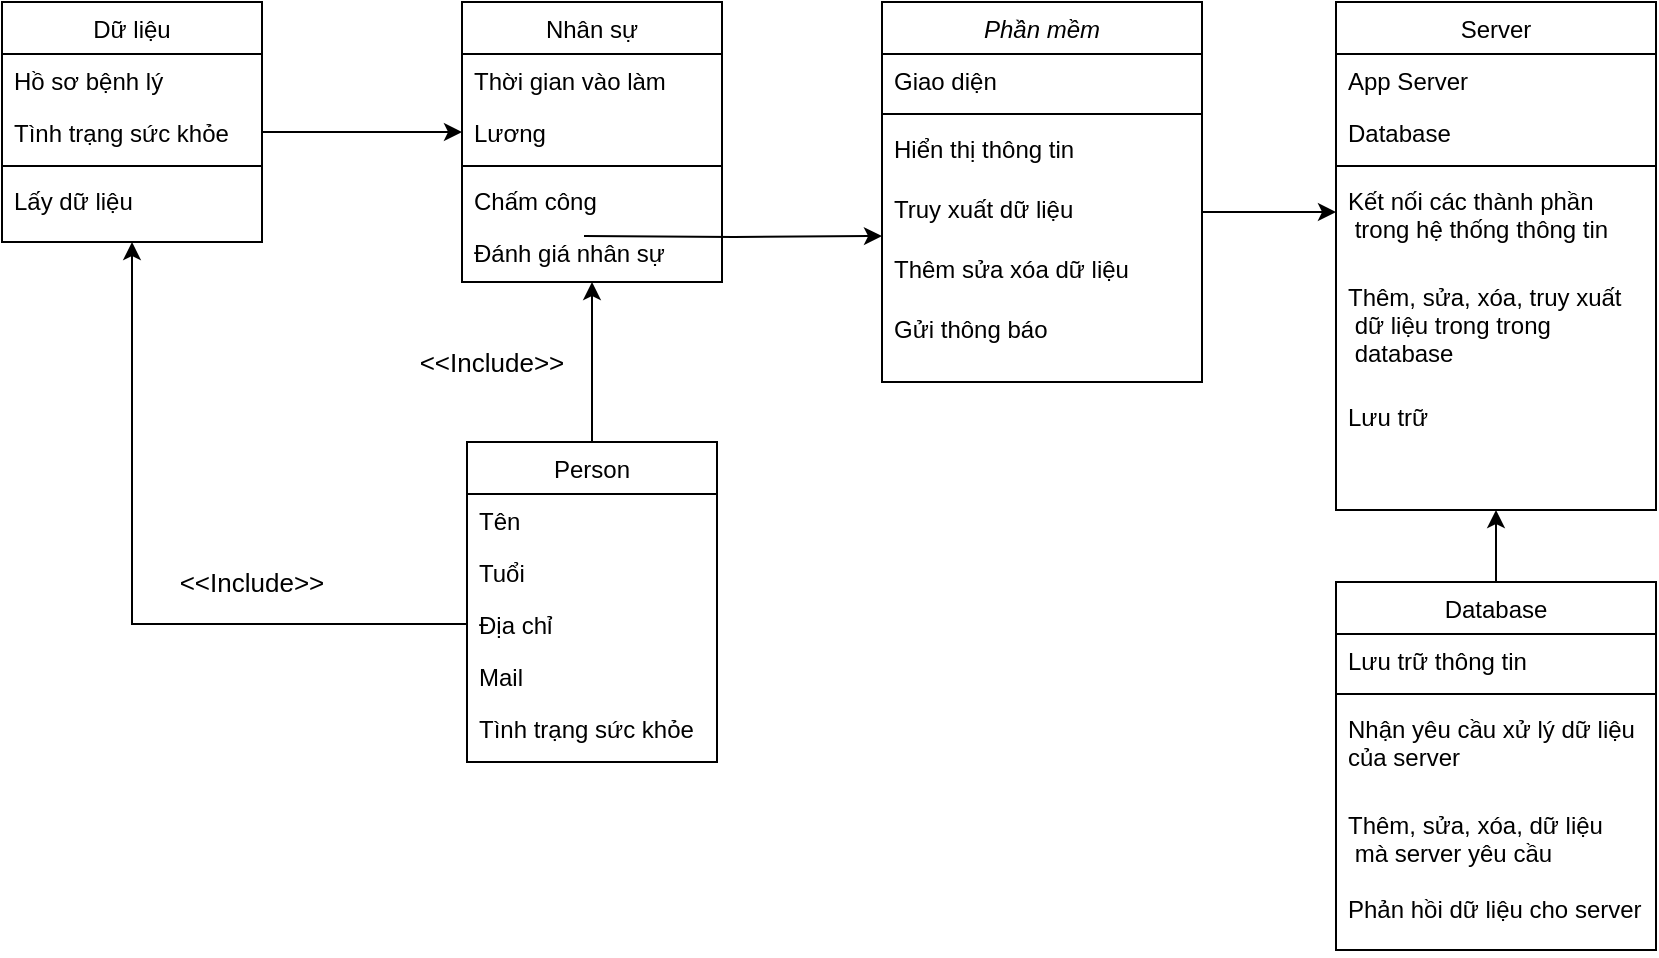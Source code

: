 <mxfile version="15.2.5" type="github">
  <diagram id="C5RBs43oDa-KdzZeNtuy" name="Page-1">
    <mxGraphModel dx="1422" dy="794" grid="1" gridSize="10" guides="1" tooltips="1" connect="1" arrows="1" fold="1" page="1" pageScale="1" pageWidth="827" pageHeight="1169" math="0" shadow="0">
      <root>
        <mxCell id="WIyWlLk6GJQsqaUBKTNV-0" />
        <mxCell id="WIyWlLk6GJQsqaUBKTNV-1" parent="WIyWlLk6GJQsqaUBKTNV-0" />
        <mxCell id="zkfFHV4jXpPFQw0GAbJ--0" value="Phần mềm" style="swimlane;fontStyle=2;align=center;verticalAlign=top;childLayout=stackLayout;horizontal=1;startSize=26;horizontalStack=0;resizeParent=1;resizeLast=0;collapsible=1;marginBottom=0;rounded=0;shadow=0;strokeWidth=1;" parent="WIyWlLk6GJQsqaUBKTNV-1" vertex="1">
          <mxGeometry x="440" y="140" width="160" height="190" as="geometry">
            <mxRectangle x="230" y="140" width="160" height="26" as="alternateBounds" />
          </mxGeometry>
        </mxCell>
        <mxCell id="zkfFHV4jXpPFQw0GAbJ--1" value="Giao diện" style="text;align=left;verticalAlign=top;spacingLeft=4;spacingRight=4;overflow=hidden;rotatable=0;points=[[0,0.5],[1,0.5]];portConstraint=eastwest;" parent="zkfFHV4jXpPFQw0GAbJ--0" vertex="1">
          <mxGeometry y="26" width="160" height="26" as="geometry" />
        </mxCell>
        <mxCell id="zkfFHV4jXpPFQw0GAbJ--4" value="" style="line;html=1;strokeWidth=1;align=left;verticalAlign=middle;spacingTop=-1;spacingLeft=3;spacingRight=3;rotatable=0;labelPosition=right;points=[];portConstraint=eastwest;" parent="zkfFHV4jXpPFQw0GAbJ--0" vertex="1">
          <mxGeometry y="52" width="160" height="8" as="geometry" />
        </mxCell>
        <mxCell id="zkfFHV4jXpPFQw0GAbJ--5" value="Hiển thị thông tin" style="text;align=left;verticalAlign=top;spacingLeft=4;spacingRight=4;overflow=hidden;rotatable=0;points=[[0,0.5],[1,0.5]];portConstraint=eastwest;" parent="zkfFHV4jXpPFQw0GAbJ--0" vertex="1">
          <mxGeometry y="60" width="160" height="30" as="geometry" />
        </mxCell>
        <mxCell id="jKPWdIinencNMTL4aML7-31" value="Truy xuất dữ liệu" style="text;align=left;verticalAlign=top;spacingLeft=4;spacingRight=4;overflow=hidden;rotatable=0;points=[[0,0.5],[1,0.5]];portConstraint=eastwest;" vertex="1" parent="zkfFHV4jXpPFQw0GAbJ--0">
          <mxGeometry y="90" width="160" height="30" as="geometry" />
        </mxCell>
        <mxCell id="jKPWdIinencNMTL4aML7-32" value="Thêm sửa xóa dữ liệu" style="text;align=left;verticalAlign=top;spacingLeft=4;spacingRight=4;overflow=hidden;rotatable=0;points=[[0,0.5],[1,0.5]];portConstraint=eastwest;" vertex="1" parent="zkfFHV4jXpPFQw0GAbJ--0">
          <mxGeometry y="120" width="160" height="30" as="geometry" />
        </mxCell>
        <mxCell id="jKPWdIinencNMTL4aML7-33" value="Gửi thông báo" style="text;align=left;verticalAlign=top;spacingLeft=4;spacingRight=4;overflow=hidden;rotatable=0;points=[[0,0.5],[1,0.5]];portConstraint=eastwest;" vertex="1" parent="zkfFHV4jXpPFQw0GAbJ--0">
          <mxGeometry y="150" width="160" height="30" as="geometry" />
        </mxCell>
        <mxCell id="zkfFHV4jXpPFQw0GAbJ--17" value="Nhân sự" style="swimlane;fontStyle=0;align=center;verticalAlign=top;childLayout=stackLayout;horizontal=1;startSize=26;horizontalStack=0;resizeParent=1;resizeLast=0;collapsible=1;marginBottom=0;rounded=0;shadow=0;strokeWidth=1;" parent="WIyWlLk6GJQsqaUBKTNV-1" vertex="1">
          <mxGeometry x="230" y="140" width="130" height="140" as="geometry">
            <mxRectangle x="550" y="140" width="160" height="26" as="alternateBounds" />
          </mxGeometry>
        </mxCell>
        <mxCell id="zkfFHV4jXpPFQw0GAbJ--22" value="Thời gian vào làm" style="text;align=left;verticalAlign=top;spacingLeft=4;spacingRight=4;overflow=hidden;rotatable=0;points=[[0,0.5],[1,0.5]];portConstraint=eastwest;rounded=0;shadow=0;html=0;" parent="zkfFHV4jXpPFQw0GAbJ--17" vertex="1">
          <mxGeometry y="26" width="130" height="26" as="geometry" />
        </mxCell>
        <mxCell id="jKPWdIinencNMTL4aML7-39" value="Lương" style="text;align=left;verticalAlign=top;spacingLeft=4;spacingRight=4;overflow=hidden;rotatable=0;points=[[0,0.5],[1,0.5]];portConstraint=eastwest;rounded=0;shadow=0;html=0;" vertex="1" parent="zkfFHV4jXpPFQw0GAbJ--17">
          <mxGeometry y="52" width="130" height="26" as="geometry" />
        </mxCell>
        <mxCell id="zkfFHV4jXpPFQw0GAbJ--23" value="" style="line;html=1;strokeWidth=1;align=left;verticalAlign=middle;spacingTop=-1;spacingLeft=3;spacingRight=3;rotatable=0;labelPosition=right;points=[];portConstraint=eastwest;" parent="zkfFHV4jXpPFQw0GAbJ--17" vertex="1">
          <mxGeometry y="78" width="130" height="8" as="geometry" />
        </mxCell>
        <mxCell id="jKPWdIinencNMTL4aML7-40" value="Chấm công" style="text;align=left;verticalAlign=top;spacingLeft=4;spacingRight=4;overflow=hidden;rotatable=0;points=[[0,0.5],[1,0.5]];portConstraint=eastwest;rounded=0;shadow=0;html=0;" vertex="1" parent="zkfFHV4jXpPFQw0GAbJ--17">
          <mxGeometry y="86" width="130" height="26" as="geometry" />
        </mxCell>
        <mxCell id="zkfFHV4jXpPFQw0GAbJ--24" value="Đánh giá nhân sự" style="text;align=left;verticalAlign=top;spacingLeft=4;spacingRight=4;overflow=hidden;rotatable=0;points=[[0,0.5],[1,0.5]];portConstraint=eastwest;" parent="zkfFHV4jXpPFQw0GAbJ--17" vertex="1">
          <mxGeometry y="112" width="130" height="26" as="geometry" />
        </mxCell>
        <mxCell id="jKPWdIinencNMTL4aML7-5" value="Server" style="swimlane;fontStyle=0;align=center;verticalAlign=top;childLayout=stackLayout;horizontal=1;startSize=26;horizontalStack=0;resizeParent=1;resizeLast=0;collapsible=1;marginBottom=0;rounded=0;shadow=0;strokeWidth=1;" vertex="1" parent="WIyWlLk6GJQsqaUBKTNV-1">
          <mxGeometry x="667" y="140" width="160" height="254" as="geometry">
            <mxRectangle x="130" y="380" width="160" height="26" as="alternateBounds" />
          </mxGeometry>
        </mxCell>
        <mxCell id="jKPWdIinencNMTL4aML7-6" value="App Server" style="text;align=left;verticalAlign=top;spacingLeft=4;spacingRight=4;overflow=hidden;rotatable=0;points=[[0,0.5],[1,0.5]];portConstraint=eastwest;" vertex="1" parent="jKPWdIinencNMTL4aML7-5">
          <mxGeometry y="26" width="160" height="26" as="geometry" />
        </mxCell>
        <mxCell id="jKPWdIinencNMTL4aML7-13" value="Database" style="text;align=left;verticalAlign=top;spacingLeft=4;spacingRight=4;overflow=hidden;rotatable=0;points=[[0,0.5],[1,0.5]];portConstraint=eastwest;rounded=0;shadow=0;html=0;" vertex="1" parent="jKPWdIinencNMTL4aML7-5">
          <mxGeometry y="52" width="160" height="26" as="geometry" />
        </mxCell>
        <mxCell id="jKPWdIinencNMTL4aML7-8" value="" style="line;html=1;strokeWidth=1;align=left;verticalAlign=middle;spacingTop=-1;spacingLeft=3;spacingRight=3;rotatable=0;labelPosition=right;points=[];portConstraint=eastwest;" vertex="1" parent="jKPWdIinencNMTL4aML7-5">
          <mxGeometry y="78" width="160" height="8" as="geometry" />
        </mxCell>
        <mxCell id="jKPWdIinencNMTL4aML7-10" value="Kết nối các thành phần&#xa; trong hệ thống thông tin" style="text;align=left;verticalAlign=top;spacingLeft=4;spacingRight=4;overflow=hidden;rotatable=0;points=[[0,0.5],[1,0.5]];portConstraint=eastwest;" vertex="1" parent="jKPWdIinencNMTL4aML7-5">
          <mxGeometry y="86" width="160" height="48" as="geometry" />
        </mxCell>
        <mxCell id="jKPWdIinencNMTL4aML7-14" value="Thêm, sửa, xóa, truy xuất&#xa; dữ liệu trong trong&#xa; database" style="text;align=left;verticalAlign=top;spacingLeft=4;spacingRight=4;overflow=hidden;rotatable=0;points=[[0,0.5],[1,0.5]];portConstraint=eastwest;" vertex="1" parent="jKPWdIinencNMTL4aML7-5">
          <mxGeometry y="134" width="160" height="60" as="geometry" />
        </mxCell>
        <mxCell id="jKPWdIinencNMTL4aML7-15" value="Lưu trữ" style="text;align=left;verticalAlign=top;spacingLeft=4;spacingRight=4;overflow=hidden;rotatable=0;points=[[0,0.5],[1,0.5]];portConstraint=eastwest;" vertex="1" parent="jKPWdIinencNMTL4aML7-5">
          <mxGeometry y="194" width="160" height="34" as="geometry" />
        </mxCell>
        <mxCell id="jKPWdIinencNMTL4aML7-38" style="edgeStyle=orthogonalEdgeStyle;rounded=0;orthogonalLoop=1;jettySize=auto;html=1;exitX=0.5;exitY=0;exitDx=0;exitDy=0;entryX=0.5;entryY=1;entryDx=0;entryDy=0;fontSize=13;" edge="1" parent="WIyWlLk6GJQsqaUBKTNV-1" source="jKPWdIinencNMTL4aML7-16" target="zkfFHV4jXpPFQw0GAbJ--17">
          <mxGeometry relative="1" as="geometry" />
        </mxCell>
        <mxCell id="jKPWdIinencNMTL4aML7-16" value="Person" style="swimlane;fontStyle=0;align=center;verticalAlign=top;childLayout=stackLayout;horizontal=1;startSize=26;horizontalStack=0;resizeParent=1;resizeLast=0;collapsible=1;marginBottom=0;rounded=0;shadow=0;strokeWidth=1;" vertex="1" parent="WIyWlLk6GJQsqaUBKTNV-1">
          <mxGeometry x="232.5" y="360" width="125" height="160" as="geometry">
            <mxRectangle x="550" y="140" width="160" height="26" as="alternateBounds" />
          </mxGeometry>
        </mxCell>
        <mxCell id="jKPWdIinencNMTL4aML7-17" value="Tên" style="text;align=left;verticalAlign=top;spacingLeft=4;spacingRight=4;overflow=hidden;rotatable=0;points=[[0,0.5],[1,0.5]];portConstraint=eastwest;rounded=0;shadow=0;html=0;" vertex="1" parent="jKPWdIinencNMTL4aML7-16">
          <mxGeometry y="26" width="125" height="26" as="geometry" />
        </mxCell>
        <mxCell id="jKPWdIinencNMTL4aML7-18" value="Tuổi" style="text;align=left;verticalAlign=top;spacingLeft=4;spacingRight=4;overflow=hidden;rotatable=0;points=[[0,0.5],[1,0.5]];portConstraint=eastwest;rounded=0;shadow=0;html=0;" vertex="1" parent="jKPWdIinencNMTL4aML7-16">
          <mxGeometry y="52" width="125" height="26" as="geometry" />
        </mxCell>
        <mxCell id="jKPWdIinencNMTL4aML7-19" value="Địa chỉ" style="text;align=left;verticalAlign=top;spacingLeft=4;spacingRight=4;overflow=hidden;rotatable=0;points=[[0,0.5],[1,0.5]];portConstraint=eastwest;rounded=0;shadow=0;html=0;" vertex="1" parent="jKPWdIinencNMTL4aML7-16">
          <mxGeometry y="78" width="125" height="26" as="geometry" />
        </mxCell>
        <mxCell id="jKPWdIinencNMTL4aML7-20" value="Mail" style="text;align=left;verticalAlign=top;spacingLeft=4;spacingRight=4;overflow=hidden;rotatable=0;points=[[0,0.5],[1,0.5]];portConstraint=eastwest;rounded=0;shadow=0;html=0;" vertex="1" parent="jKPWdIinencNMTL4aML7-16">
          <mxGeometry y="104" width="125" height="26" as="geometry" />
        </mxCell>
        <mxCell id="jKPWdIinencNMTL4aML7-28" value="Tình trạng sức khỏe" style="text;align=left;verticalAlign=top;spacingLeft=4;spacingRight=4;overflow=hidden;rotatable=0;points=[[0,0.5],[1,0.5]];portConstraint=eastwest;rounded=0;shadow=0;html=0;" vertex="1" parent="jKPWdIinencNMTL4aML7-16">
          <mxGeometry y="130" width="125" height="26" as="geometry" />
        </mxCell>
        <mxCell id="jKPWdIinencNMTL4aML7-27" value="&amp;lt;&amp;lt;Include&amp;gt;&amp;gt;" style="text;html=1;strokeColor=none;fillColor=none;align=center;verticalAlign=middle;whiteSpace=wrap;rounded=0;fontSize=13;" vertex="1" parent="WIyWlLk6GJQsqaUBKTNV-1">
          <mxGeometry x="200" y="310" width="90" height="20" as="geometry" />
        </mxCell>
        <mxCell id="jKPWdIinencNMTL4aML7-34" style="edgeStyle=orthogonalEdgeStyle;rounded=0;orthogonalLoop=1;jettySize=auto;html=1;exitX=1;exitY=0.5;exitDx=0;exitDy=0;fontSize=13;entryX=0;entryY=0.396;entryDx=0;entryDy=0;entryPerimeter=0;" edge="1" parent="WIyWlLk6GJQsqaUBKTNV-1" source="jKPWdIinencNMTL4aML7-31" target="jKPWdIinencNMTL4aML7-10">
          <mxGeometry relative="1" as="geometry">
            <mxPoint x="667" y="244" as="targetPoint" />
          </mxGeometry>
        </mxCell>
        <mxCell id="jKPWdIinencNMTL4aML7-37" style="edgeStyle=orthogonalEdgeStyle;rounded=0;orthogonalLoop=1;jettySize=auto;html=1;entryX=0;entryY=0.9;entryDx=0;entryDy=0;entryPerimeter=0;fontSize=13;" edge="1" parent="WIyWlLk6GJQsqaUBKTNV-1" target="jKPWdIinencNMTL4aML7-31">
          <mxGeometry relative="1" as="geometry">
            <mxPoint x="291" y="257" as="sourcePoint" />
          </mxGeometry>
        </mxCell>
        <mxCell id="jKPWdIinencNMTL4aML7-70" style="edgeStyle=orthogonalEdgeStyle;rounded=0;orthogonalLoop=1;jettySize=auto;html=1;exitX=0.5;exitY=0;exitDx=0;exitDy=0;entryX=0.5;entryY=1;entryDx=0;entryDy=0;fontSize=13;" edge="1" parent="WIyWlLk6GJQsqaUBKTNV-1" source="jKPWdIinencNMTL4aML7-41" target="jKPWdIinencNMTL4aML7-5">
          <mxGeometry relative="1" as="geometry" />
        </mxCell>
        <mxCell id="jKPWdIinencNMTL4aML7-41" value="Database" style="swimlane;fontStyle=0;align=center;verticalAlign=top;childLayout=stackLayout;horizontal=1;startSize=26;horizontalStack=0;resizeParent=1;resizeLast=0;collapsible=1;marginBottom=0;rounded=0;shadow=0;strokeWidth=1;" vertex="1" parent="WIyWlLk6GJQsqaUBKTNV-1">
          <mxGeometry x="667" y="430" width="160" height="184" as="geometry">
            <mxRectangle x="130" y="380" width="160" height="26" as="alternateBounds" />
          </mxGeometry>
        </mxCell>
        <mxCell id="jKPWdIinencNMTL4aML7-42" value="Lưu trữ thông tin" style="text;align=left;verticalAlign=top;spacingLeft=4;spacingRight=4;overflow=hidden;rotatable=0;points=[[0,0.5],[1,0.5]];portConstraint=eastwest;" vertex="1" parent="jKPWdIinencNMTL4aML7-41">
          <mxGeometry y="26" width="160" height="26" as="geometry" />
        </mxCell>
        <mxCell id="jKPWdIinencNMTL4aML7-45" value="" style="line;html=1;strokeWidth=1;align=left;verticalAlign=middle;spacingTop=-1;spacingLeft=3;spacingRight=3;rotatable=0;labelPosition=right;points=[];portConstraint=eastwest;" vertex="1" parent="jKPWdIinencNMTL4aML7-41">
          <mxGeometry y="52" width="160" height="8" as="geometry" />
        </mxCell>
        <mxCell id="jKPWdIinencNMTL4aML7-46" value="Nhận yêu cầu xử lý dữ liệu &#xa;của server" style="text;align=left;verticalAlign=top;spacingLeft=4;spacingRight=4;overflow=hidden;rotatable=0;points=[[0,0.5],[1,0.5]];portConstraint=eastwest;" vertex="1" parent="jKPWdIinencNMTL4aML7-41">
          <mxGeometry y="60" width="160" height="48" as="geometry" />
        </mxCell>
        <mxCell id="jKPWdIinencNMTL4aML7-47" value="Thêm, sửa, xóa, dữ liệu&#xa; mà server yêu cầu" style="text;align=left;verticalAlign=top;spacingLeft=4;spacingRight=4;overflow=hidden;rotatable=0;points=[[0,0.5],[1,0.5]];portConstraint=eastwest;" vertex="1" parent="jKPWdIinencNMTL4aML7-41">
          <mxGeometry y="108" width="160" height="42" as="geometry" />
        </mxCell>
        <mxCell id="jKPWdIinencNMTL4aML7-48" value="Phản hồi dữ liệu cho server" style="text;align=left;verticalAlign=top;spacingLeft=4;spacingRight=4;overflow=hidden;rotatable=0;points=[[0,0.5],[1,0.5]];portConstraint=eastwest;" vertex="1" parent="jKPWdIinencNMTL4aML7-41">
          <mxGeometry y="150" width="160" height="34" as="geometry" />
        </mxCell>
        <mxCell id="jKPWdIinencNMTL4aML7-58" value="Dữ liệu" style="swimlane;fontStyle=0;align=center;verticalAlign=top;childLayout=stackLayout;horizontal=1;startSize=26;horizontalStack=0;resizeParent=1;resizeLast=0;collapsible=1;marginBottom=0;rounded=0;shadow=0;strokeWidth=1;" vertex="1" parent="WIyWlLk6GJQsqaUBKTNV-1">
          <mxGeometry y="140" width="130" height="120" as="geometry">
            <mxRectangle x="550" y="140" width="160" height="26" as="alternateBounds" />
          </mxGeometry>
        </mxCell>
        <mxCell id="jKPWdIinencNMTL4aML7-59" value="Hồ sơ bệnh lý" style="text;align=left;verticalAlign=top;spacingLeft=4;spacingRight=4;overflow=hidden;rotatable=0;points=[[0,0.5],[1,0.5]];portConstraint=eastwest;rounded=0;shadow=0;html=0;" vertex="1" parent="jKPWdIinencNMTL4aML7-58">
          <mxGeometry y="26" width="130" height="26" as="geometry" />
        </mxCell>
        <mxCell id="jKPWdIinencNMTL4aML7-67" value="Tình trạng sức khỏe" style="text;align=left;verticalAlign=top;spacingLeft=4;spacingRight=4;overflow=hidden;rotatable=0;points=[[0,0.5],[1,0.5]];portConstraint=eastwest;rounded=0;shadow=0;html=0;" vertex="1" parent="jKPWdIinencNMTL4aML7-58">
          <mxGeometry y="52" width="130" height="26" as="geometry" />
        </mxCell>
        <mxCell id="jKPWdIinencNMTL4aML7-61" value="" style="line;html=1;strokeWidth=1;align=left;verticalAlign=middle;spacingTop=-1;spacingLeft=3;spacingRight=3;rotatable=0;labelPosition=right;points=[];portConstraint=eastwest;" vertex="1" parent="jKPWdIinencNMTL4aML7-58">
          <mxGeometry y="78" width="130" height="8" as="geometry" />
        </mxCell>
        <mxCell id="jKPWdIinencNMTL4aML7-62" value="Lấy dữ liệu" style="text;align=left;verticalAlign=top;spacingLeft=4;spacingRight=4;overflow=hidden;rotatable=0;points=[[0,0.5],[1,0.5]];portConstraint=eastwest;rounded=0;shadow=0;html=0;" vertex="1" parent="jKPWdIinencNMTL4aML7-58">
          <mxGeometry y="86" width="130" height="26" as="geometry" />
        </mxCell>
        <mxCell id="jKPWdIinencNMTL4aML7-64" style="edgeStyle=orthogonalEdgeStyle;rounded=0;orthogonalLoop=1;jettySize=auto;html=1;exitX=0;exitY=0.5;exitDx=0;exitDy=0;entryX=0.5;entryY=1;entryDx=0;entryDy=0;fontSize=13;" edge="1" parent="WIyWlLk6GJQsqaUBKTNV-1" source="jKPWdIinencNMTL4aML7-19" target="jKPWdIinencNMTL4aML7-58">
          <mxGeometry relative="1" as="geometry" />
        </mxCell>
        <mxCell id="jKPWdIinencNMTL4aML7-66" value="&amp;lt;&amp;lt;Include&amp;gt;&amp;gt;" style="text;html=1;strokeColor=none;fillColor=none;align=center;verticalAlign=middle;whiteSpace=wrap;rounded=0;fontSize=13;" vertex="1" parent="WIyWlLk6GJQsqaUBKTNV-1">
          <mxGeometry x="80" y="420" width="90" height="20" as="geometry" />
        </mxCell>
        <mxCell id="jKPWdIinencNMTL4aML7-68" style="edgeStyle=orthogonalEdgeStyle;rounded=0;orthogonalLoop=1;jettySize=auto;html=1;exitX=1;exitY=0.5;exitDx=0;exitDy=0;entryX=0;entryY=0.5;entryDx=0;entryDy=0;fontSize=13;" edge="1" parent="WIyWlLk6GJQsqaUBKTNV-1" source="jKPWdIinencNMTL4aML7-67" target="jKPWdIinencNMTL4aML7-39">
          <mxGeometry relative="1" as="geometry" />
        </mxCell>
      </root>
    </mxGraphModel>
  </diagram>
</mxfile>
